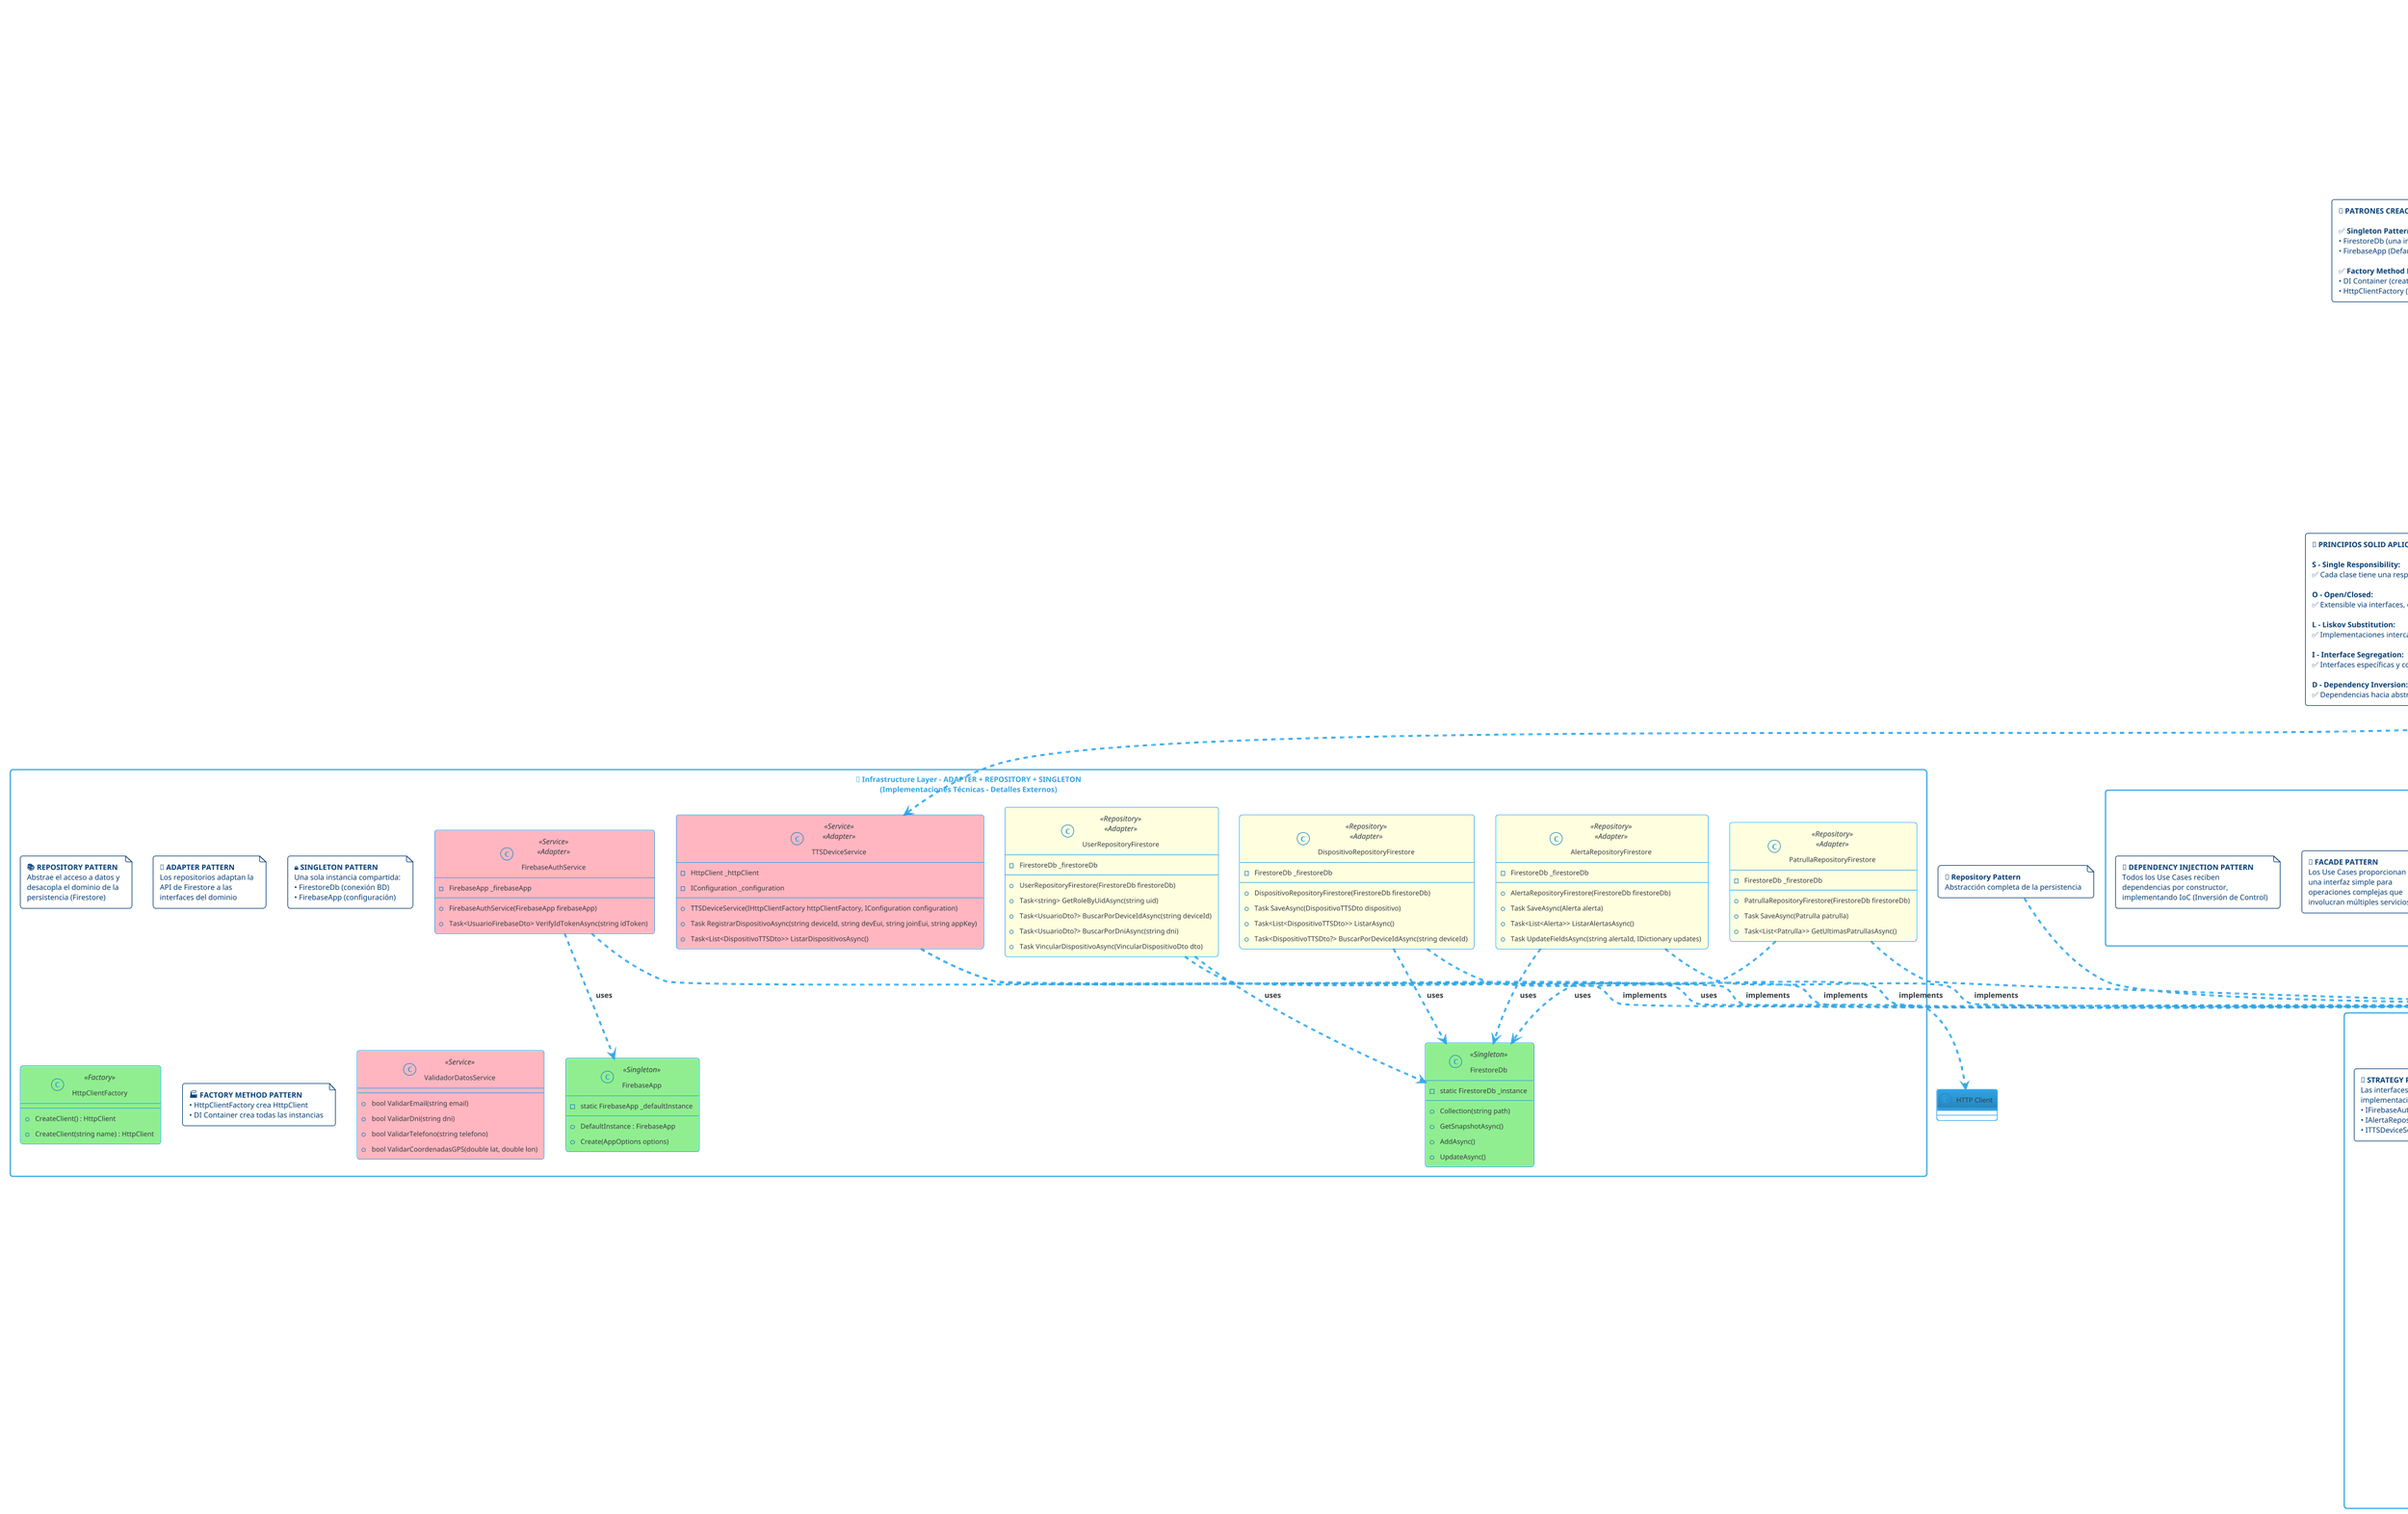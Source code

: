 @startuml SAVIMF Backend - Diagrama de Clases + Patrones de Diseño
!theme cerulean-outline
title **🏛️ SAVIMF Backend - Diagrama de Clases + 21 Patrones de Diseño Implementados**\n**Clean Architecture + Gang of Four + Patrones Arquitectónicos + Patrones Modernos**

skinparam packageStyle rectangle
skinparam class {
    BackgroundColor<<Entity>> LightBlue
    BackgroundColor<<UseCase>> LightGreen
    BackgroundColor<<Repository>> LightYellow
    BackgroundColor<<Controller>> LightCoral
    BackgroundColor<<DTO>> LightGray
    BackgroundColor<<Service>> LightPink
    BackgroundColor<<Hub>> Orange
    BackgroundColor<<Filter>> Wheat
    BackgroundColor<<Interface>> LightCyan
    BackgroundColor<<Singleton>> LightGreen
    BackgroundColor<<Factory>> LightGreen
    BackgroundColor<<Adapter>> LightBlue
    BackgroundColor<<Facade>> LightBlue
    BackgroundColor<<Decorator>> LightBlue
    BackgroundColor<<Observer>> LightYellow
    BackgroundColor<<Command>> LightYellow
    BackgroundColor<<Mediator>> LightYellow
    BackgroundColor<<Strategy>> LightYellow
}

' ========== PATRONES CREACIONALES ==========
note as CREATIONAL_PATTERNS
    **🧩 PATRONES CREACIONALES (2)**
    
    ✅ **Singleton Pattern:**
    • FirestoreDb (una instancia)
    • FirebaseApp (DefaultInstance)
    
    ✅ **Factory Method Pattern:**
    • DI Container (creates objects)
    • HttpClientFactory (creates clients)
end note

' ========== CAPA DOMAIN (NÚCLEO) ==========
package "🎯 **Domain Layer - LAYERED ARCHITECTURE PATTERN**\n**(Entidades + Interfaces - Núcleo del Negocio)**" {
    
    ' === ENTIDADES DE DOMINIO ===
    class Alerta <<Entity>> {
        +string Id
        +string DevEUI
        +double Lat
        +double Lon
        +double Bateria
        +DateTime Timestamp
        +string DeviceId
        +string NombreVictima
        +string Estado
        +DateTime? FechaEnCamino
        +DateTime? FechaResuelto
        +DateTime? FechaTomada
        +string PatrulleroAsignado
        --
        +Alerta(devEUI, lat, lon, bateria, timestamp, deviceId, nombreVictima)
        +Alerta(constructor completo con estado)
    }
    
    class Patrulla <<Entity>> {
        +string PatrulleroId
        +double Lat
        +double Lon
        +DateTime Timestamp
        --
        +Patrulla(patrulleroId, lat, lon, timestamp)
    }
    
    class Usuario <<Entity>> {
        +string Uid
        +string Email
        +string Role
        --
        +Usuario(uid, email, role)
        +bool EsOperador()
        +bool EsPatrulla()
    }
    
    ' === INTERFACES DE REPOSITORIOS (ABSTRACCIONES) ===
    interface IAlertaRepository <<Interface>> {
        +Task SaveAsync(Alerta alerta)
        +Task<List<Alerta>> ListarAlertasAsync()
        +Task UpdateFieldsAsync(string alertaId, IDictionary<string, object> updates)
    }
    
    interface IPatrulleroRepository <<Interface>> {
        +Task SaveAsync(Patrulla patrulla)
        +Task<List<Patrulla>> GetUltimasPatrullasAsync()
    }
    
    interface IUserRepositoryFirestore <<Interface>> {
        +Task<string> GetRoleByUidAsync(string uid)
        +Task<UsuarioDto?> BuscarPorDeviceIdAsync(string deviceId)
        +Task<UsuarioDto?> BuscarPorDniAsync(string dni)
        +Task VincularDispositivoAsync(VincularDispositivoDto dto)
    }
    
    interface IDispositivoRepository <<Interface>> {
        +Task SaveAsync(DispositivoTTSDto dispositivo)
        +Task<List<DispositivoTTSDto>> ListarAsync()
        +Task<DispositivoTTSDto?> BuscarPorDeviceIdAsync(string deviceId)
    }
    
    interface IFirebaseAuthService <<Interface>> {
        +Task<UsuarioFirebaseDto> VerifyIdTokenAsync(string idToken)
    }
    
    interface ITTSDeviceService <<Interface>> {
        +Task RegistrarDispositivoAsync(string deviceId, string devEui, string joinEui, string appKey)
        +Task<List<DispositivoTTSDto>> ListarDispositivosAsync()
    }
    
    note as STRATEGY_PATTERN_NOTE
        **🎯 STRATEGY PATTERN**
        Las interfaces permiten múltiples
        implementaciones intercambiables:
        • IFirebaseAuthService
        • IAlertaRepository  
        • ITTSDeviceService
    end note
}

' ========== CAPA APPLICATION (CASOS DE USO) ==========
package "📋 **Application Layer - FACADE PATTERN + USE CASE PATTERN**\n**(Use Cases - Lógica de Aplicación)**" {
    
    ' === CASOS DE USO DE ALERTAS ===
    class RegistrarAlertaUseCase <<UseCase>> {
        -IAlertaRepository _alertaRepository
        --
        +RegistrarAlertaUseCase(IAlertaRepository repository)
        +Task EjecutarAsync(Alerta alerta)
    }
    
    class ListarAlertasUseCase <<UseCase>> {
        -IAlertaRepository _alertaRepository
        --
        +ListarAlertasUseCase(IAlertaRepository repository)
        +Task<List<Alerta>> EjecutarAsync()
    }
    
    ' === CASOS DE USO DE PATRULLAS ===
    class ActualizarUbicacionPatrullaUseCase <<UseCase>> {
        -IPatrulleroRepository _patrullaRepository
        --
        +ActualizarUbicacionPatrullaUseCase(IPatrulleroRepository repository)
        +Task EjecutarAsync(string patrulleroId, double lat, double lon)
    }
    
    class ListarUbicacionesPatrullasUseCase <<UseCase>> {
        -IPatrulleroRepository _patrullaRepository
        --
        +ListarUbicacionesPatrullasUseCase(IPatrulleroRepository repository)
        +Task<List<Patrulla>> EjecutarAsync()
    }
    
    ' === CASOS DE USO DE AUTENTICACIÓN ===
    class LoginUseCase <<UseCase>> {
        -IFirebaseAuthService _firebaseAuthService
        -IUserRepositoryFirestore _userRepo
        --
        +LoginUseCase(IFirebaseAuthService authService, IUserRepositoryFirestore userRepo)
        +Task<Usuario?> EjecutarAsync(string token)
    }
    
    ' === CASOS DE USO DE USUARIOS ===
    class BuscarUsuarioPorDniUseCase <<UseCase>> {
        -IUserRepositoryFirestore _userRepository
        --
        +BuscarUsuarioPorDniUseCase(IUserRepositoryFirestore userRepository)
        +Task<UsuarioDto?> EjecutarAsync(string dni, string? role = null)
    }
    
    class VincularDispositivoUseCase <<UseCase>> {
        -IUserRepositoryFirestore _userRepository
        --
        +VincularDispositivoUseCase(IUserRepositoryFirestore userRepository)
        +Task<string> EjecutarAsync(VincularDispositivoDto dto)
    }
    
    ' === CASOS DE USO DE DISPOSITIVOS ===
    class RegistrarDispositivoTTSUseCase <<UseCase>> {
        -ITTSDeviceService _ttsDeviceService
        -IDispositivoRepository _dispositivoRepository
        --
        +RegistrarDispositivoTTSUseCase(ITTSDeviceService ttsService, IDispositivoRepository dispositivoRepo)
        +Task EjecutarAsync(string deviceId, string devEui, string joinEui, string appKey)
    }
    
    class ListarDispositivosConVinculoUseCase <<UseCase>> {
        -IDispositivoRepository _dispositivoRepository
        -IUserRepositoryFirestore _userRepository
        --
        +ListarDispositivosConVinculoUseCase(IDispositivoRepository dispositivoRepo, IUserRepositoryFirestore userRepo)
        +Task<List<DispositivoListadoDto>> EjecutarAsync()
    }
    
    class ListarDispositivosTTSUseCase <<UseCase>> {
        -ITTSDeviceService _ttsDeviceService
        --
        +ListarDispositivosTTSUseCase(ITTSDeviceService ttsDeviceService)
        +Task<List<DispositivoTTSDto>> EjecutarAsync()
    }
    
    note as FACADE_PATTERN_NOTE
        **🏢 FACADE PATTERN**
        Los Use Cases proporcionan
        una interfaz simple para
        operaciones complejas que
        involucran múltiples servicios
    end note
    
    note as DEPENDENCY_INJECTION_NOTE
        **💉 DEPENDENCY INJECTION PATTERN**
        Todos los Use Cases reciben
        dependencias por constructor,
        implementando IoC (Inversión de Control)
    end note
}

' ========== CAPA INFRASTRUCTURE (IMPLEMENTACIONES) ==========
package "🔧 **Infrastructure Layer - ADAPTER + REPOSITORY + SINGLETON**\n**(Implementaciones Técnicas - Detalles Externos)**" {
    
    ' === REPOSITORIOS FIRESTORE (PERSISTENCE) ===
    class AlertaRepositoryFirestore <<Repository>> <<Adapter>> {
        -FirestoreDb _firestoreDb
        --
        +AlertaRepositoryFirestore(FirestoreDb firestoreDb)
        +Task SaveAsync(Alerta alerta)
        +Task<List<Alerta>> ListarAlertasAsync()
        +Task UpdateFieldsAsync(string alertaId, IDictionary updates)
    }
    
    note as REPOSITORY_PATTERN_NOTE
        **📚 REPOSITORY PATTERN**
        Abstrae el acceso a datos y
        desacopla el dominio de la
        persistencia (Firestore)
    end note
    
    note as ADAPTER_PATTERN_NOTE
        **🔌 ADAPTER PATTERN**
        Los repositorios adaptan la
        API de Firestore a las
        interfaces del dominio
    end note
    
    class PatrullaRepositoryFirestore <<Repository>> <<Adapter>> {
        -FirestoreDb _firestoreDb
        --
        +PatrullaRepositoryFirestore(FirestoreDb firestoreDb)
        +Task SaveAsync(Patrulla patrulla)
        +Task<List<Patrulla>> GetUltimasPatrullasAsync()
    }
    
    class UserRepositoryFirestore <<Repository>> <<Adapter>> {
        -FirestoreDb _firestoreDb
        --
        +UserRepositoryFirestore(FirestoreDb firestoreDb)
        +Task<string> GetRoleByUidAsync(string uid)
        +Task<UsuarioDto?> BuscarPorDeviceIdAsync(string deviceId)
        +Task<UsuarioDto?> BuscarPorDniAsync(string dni)
        +Task VincularDispositivoAsync(VincularDispositivoDto dto)
    }
    
    class DispositivoRepositoryFirestore <<Repository>> <<Adapter>> {
        -FirestoreDb _firestoreDb
        --
        +DispositivoRepositoryFirestore(FirestoreDb firestoreDb)
        +Task SaveAsync(DispositivoTTSDto dispositivo)
        +Task<List<DispositivoTTSDto>> ListarAsync()
        +Task<DispositivoTTSDto?> BuscarPorDeviceIdAsync(string deviceId)
    }
    
    ' === SINGLETON INSTANCES ===
    class FirestoreDb <<Singleton>> {
        -static FirestoreDb _instance
        --
        +Collection(string path)
        +GetSnapshotAsync()
        +AddAsync()
        +UpdateAsync()
    }
    
    class FirebaseApp <<Singleton>> {
        -static FirebaseApp _defaultInstance
        --
        +DefaultInstance : FirebaseApp
        +Create(AppOptions options)
    }
    
    note as SINGLETON_PATTERN_NOTE
        **🔒 SINGLETON PATTERN**
        Una sola instancia compartida:
        • FirestoreDb (conexión BD)
        • FirebaseApp (configuración)
    end note
    
    ' === SERVICIOS DE AUTENTICACIÓN (AUTH) ===
    class FirebaseAuthService <<Service>> <<Adapter>> {
        -FirebaseApp _firebaseApp
        --
        +FirebaseAuthService(FirebaseApp firebaseApp)
        +Task<UsuarioFirebaseDto> VerifyIdTokenAsync(string idToken)
    }
    
    ' === SERVICIOS DE COMUNICACIÓN (COMMUNICATION) ===
    class TTSDeviceService <<Service>> <<Adapter>> {
        -HttpClient _httpClient
        -IConfiguration _configuration
        --
        +TTSDeviceService(IHttpClientFactory httpClientFactory, IConfiguration configuration)
        +Task RegistrarDispositivoAsync(string deviceId, string devEui, string joinEui, string appKey)
        +Task<List<DispositivoTTSDto>> ListarDispositivosAsync()
    }
    
    ' === FACTORY INSTANCES ===
    class HttpClientFactory <<Factory>> {
        --
        +CreateClient() : HttpClient
        +CreateClient(string name) : HttpClient
    }
    
    note as FACTORY_PATTERN_NOTE
        **🏭 FACTORY METHOD PATTERN**
        • HttpClientFactory crea HttpClient
        • DI Container crea todas las instancias
    end note
    
    ' === SERVICIOS DE VALIDACIÓN (SERVICES) ===
    class ValidadorDatosService <<Service>> {
        --
        +bool ValidarEmail(string email)
        +bool ValidarDni(string dni)
        +bool ValidarTelefono(string telefono)
        +bool ValidarCoordenadasGPS(double lat, double lon)
    }
}

' ========== CAPA WEB API (CONTROLADORES Y DTOS) ==========
package "🌐 **WebAPI Layer - MVC + COMMAND + OBSERVER + DECORATOR**\n**(Controllers + DTOs + SignalR + Filters)**" {
    
    ' === CONTROLADORES (MVC PATTERN) ===
    class AlertaController <<Controller>> <<Mediator>> {
        -RegistrarAlertaUseCase _registrarAlertaUseCase
        -ListarAlertasUseCase _listarAlertasUseCase
        -IUserRepositoryFirestore _userRepository
        -IHubContext<AlertaHub> _hubContext
        -IAlertaRepository _alertaRepository
        --
        +AlertaController(5 dependencies...)
        +Task<IActionResult> RegistrarLorawanWebhook(JsonElement data)
        +Task<IActionResult> ListarAlertas()
        +Task<IActionResult> TomarAlerta(TomarAlertaRequestDto body)
        +Task<IActionResult> CambiarEstado(CambiarEstadoRequestDto body)
    }
    
    note as MVC_PATTERN_NOTE
        **🌐 MVC PATTERN**
        • Model: Entities + DTOs
        • View: JSON Responses  
        • Controller: API Controllers
    end note
    
    note as MEDIATOR_PATTERN_NOTE
        **🔄 MEDIATOR PATTERN**
        Controllers median entre:
        • HTTP Requests
        • Use Cases
        • SignalR Hub
        • Direct Repositories
    end note
    
    class PatrullaController <<Controller>> <<Mediator>> {
        -ActualizarUbicacionPatrullaUseCase _actualizarUbicacionUseCase
        -ListarUbicacionesPatrullasUseCase _listarUbicacionesUseCase
        --
        +PatrullaController(2 dependencies...)
        +Task<IActionResult> ActualizarUbicacionPatrulla(UbicacionPatrullaDto body)
        +Task<IActionResult> ObtenerUbicacionesPatrullas()
        +Task<IActionResult> ObtenerEstadisticasPatrullas()
        +Task<IActionResult> ObtenerPatrullaPorId(string patrulleroId)
    }
    
    class AuthController <<Controller>> <<Mediator>> {
        -LoginUseCase _loginUseCase
        --
        +AuthController(LoginUseCase loginUseCase)
        +Task<IActionResult> LoginWithFirebase(LoginFirebaseRequestDto body)
    }
    
    class UserController <<Controller>> <<Mediator>> {
        -BuscarUsuarioPorDniUseCase _buscarUsuarioPorDniUseCase
        -VincularDispositivoUseCase _vincularDispositivoUseCase
        --
        +UserController(2 dependencies...)
        +Task<IActionResult> BuscarPorDni(string dni, string? role = null)
        +Task<IActionResult> VincularDispositivo(VincularDispositivoDto dto)
    }
    
    class DeviceController <<Controller>> <<Mediator>> {
        -RegistrarDispositivoTTSUseCase _registrarDispositivoTTSUseCase
        -ListarDispositivosConVinculoUseCase _listarDispositivosConVinculoUseCase
        --
        +DeviceController(2 dependencies...)
        +Task<IActionResult> Registrar(RegistrarDispositivoDto dto)
        +Task<IActionResult> Listar()
    }
    
    ' === SIGNALR HUB (OBSERVER PATTERN) ===
    class AlertaHub <<Hub>> <<Observer>> {
        --
        +Task JoinGroup(string groupName)
        +Task LeaveGroup(string groupName)
        +Task EnviarUbicacionPatrulla(string patrulleroId, double lat, double lon)
        +Task OnConnectedAsync()
        +Task OnDisconnectedAsync(Exception? exception)
    }
    
    class "IHubContext<AlertaHub>" <<Observer>> {
        --
        +Clients.All.SendAsync() : Task
        +Clients.Group().SendAsync() : Task
    }
    
    note as OBSERVER_PATTERN_NOTE
        **👁️ OBSERVER PATTERN**
        SignalR implementa Observer:
        • Subject: AlertaHub
        • Observers: Connected clients
        • Notifications: Real-time events
    end note
    
    ' === FILTROS DE AUTORIZACIÓN (DECORATOR PATTERN) ===
    class FirebaseAuthGuardAttribute <<Filter>> <<Decorator>> {
        --
        +Task OnAuthorizationAsync(AuthorizationFilterContext context)
    }
    
    note as DECORATOR_PATTERN_NOTE
        **🎨 DECORATOR PATTERN**
        Filtros decoran Controllers
        agregando funcionalidad de
        autenticación dinámicamente
    end note
    
    ' === DTOs DE REQUESTS (COMMAND PATTERN) ===
    class TomarAlertaRequestDto <<DTO>> <<Command>> {
        +string alertaId
        +string patrulleroId
    }
    
    class CambiarEstadoRequestDto <<DTO>> <<Command>> {
        +string alertaId
        +string patrulleroId
        +string nuevoEstado
    }
    
    note as COMMAND_PATTERN_NOTE
        **📝 COMMAND PATTERN**
        DTOs encapsulan comandos:
        • TomarAlertaRequestDto
        • CambiarEstadoRequestDto
        • LoginFirebaseRequestDto
        • VincularDispositivoDto
    end note
    
    class LoginFirebaseRequestDto <<DTO>> <<Command>> {
        +string token
    }
    
    class UbicacionPatrullaDto <<DTO>> <<Command>> {
        +string PatrulleroId
        +double Lat
        +double Lon
        +DateTime Timestamp
    }
    
    class RegistrarDispositivoDto <<DTO>> <<Command>> {
        +string DeviceId
        +string DevEui
        +string JoinEui
        +string AppKey
    }
    
    class VincularDispositivoDto <<DTO>> <<Command>> {
        +string Dni
        +string DeviceId
    }
    
    ' === DTOs DE RESPONSES (DTO PATTERN) ===
    class PatrullaUbicacionDto <<DTO>> {
        +string PatrulleroId
        +double Lat
        +double Lon
        +DateTime Timestamp
        +string Estado
        +double MinutosDesdeUltimaActualizacion
        --
        +PatrullaUbicacionDto(patrulleroId, lat, lon, timestamp)
        +CalcularEstado() : string
    }
    
    class UsuarioFirebaseDto <<DTO>> {
        +string Uid
        +string Email
    }
    
    class UsuarioDto <<DTO>> {
        +string Uid
        +string Email
        +string Role
        +string Dni
        +string DeviceId
    }
    
    class DispositivoTTSDto <<DTO>> {
        +string DeviceId
        +string DevEui
        +string JoinEui
        +string AppKey
        +DateTime CreatedAt
        +DateTime UpdatedAt
    }
    
    class DispositivoListadoDto <<DTO>> {
        +string DeviceId
        +string DevEui
        +string Vinculado
    }
}

' ========== PATRONES ARQUITECTÓNICOS Y SERVICIOS EXTERNOS ==========
package "�️ **ARCHITECTURAL PATTERNS + External Services**" {
    
    note as ARCHITECTURAL_PATTERNS
        **🏗️ PATRONES ARQUITECTÓNICOS**
        
        ✅ **LAYERED ARCHITECTURE (Clean Architecture)**
        • Domain → Application → Infrastructure → WebAPI
        
        ✅ **CLIENT-SERVER PATTERN**
        • Server: ASP.NET Core API
        • Clients: Mobile Apps, Web Apps
        
        ✅ **EVENT-DRIVEN PATTERN**  
        • Webhooks: LoRaWAN events
        • SignalR: Real-time notifications
        
        ✅ **API GATEWAY PATTERN**
        • Single entry point for all services
        • CORS, Auth, Rate limiting
    end note
    
    note as MODERN_PATTERNS
        **💡 PATRONES MODERNOS**
        
        ✅ **DEPENDENCY INJECTION**
        • IoC Container in Program.cs
        • Constructor injection everywhere
        
        ✅ **UNIT OF WORK (implicit)**
        • Firestore transactions
        • Coordinated data operations
        
        ✅ **CQRS ELEMENTS**
        • Separate read/write operations
        • Different DTOs for commands/queries
        
        ✅ **PUBLISH/SUBSCRIBE**
        • SignalR real-time notifications
        • Event-based communication
    end note
    
    class "LoRaWAN Webhook" <<External>> {
        +JsonElement data
        +POST /api/alerta/lorawan-webhook
    }
    
    class "The Things Stack API" <<External>> {
        +POST /applications/{app-id}/devices
        +GET /applications/{app-id}/devices
        +Authorization Bearer {api-key}
    }
}

' ========== RELACIONES - DEPENDENCY INJECTION (IoC PATTERN) ==========
' === USE CASES → INTERFACES ===
RegistrarAlertaUseCase ..> IAlertaRepository : **depends on**
ListarAlertasUseCase ..> IAlertaRepository : **depends on**
ActualizarUbicacionPatrullaUseCase ..> IPatrulleroRepository : **depends on**
ListarUbicacionesPatrullasUseCase ..> IPatrulleroRepository : **depends on**
LoginUseCase ..> IFirebaseAuthService : **depends on**
LoginUseCase ..> IUserRepositoryFirestore : **depends on**
BuscarUsuarioPorDniUseCase ..> IUserRepositoryFirestore : **depends on**
VincularDispositivoUseCase ..> IUserRepositoryFirestore : **depends on**
RegistrarDispositivoTTSUseCase ..> ITTSDeviceService : **depends on**
RegistrarDispositivoTTSUseCase ..> IDispositivoRepository : **depends on**
ListarDispositivosConVinculoUseCase ..> IDispositivoRepository : **depends on**
ListarDispositivosConVinculoUseCase ..> IUserRepositoryFirestore : **depends on**
ListarDispositivosTTSUseCase ..> ITTSDeviceService : **depends on**

' ========== RELACIONES - IMPLEMENTACIONES (REPOSITORY PATTERN) ==========
AlertaRepositoryFirestore ..|> IAlertaRepository : **implements**
PatrullaRepositoryFirestore ..|> IPatrulleroRepository : **implements**
UserRepositoryFirestore ..|> IUserRepositoryFirestore : **implements**
DispositivoRepositoryFirestore ..|> IDispositivoRepository : **implements**
FirebaseAuthService ..|> IFirebaseAuthService : **implements**
TTSDeviceService ..|> ITTSDeviceService : **implements**

' ========== RELACIONES - CONTROLADORES CON CASOS DE USO (MEDIATOR PATTERN) ==========
AlertaController ..> RegistrarAlertaUseCase : **uses**
AlertaController ..> ListarAlertasUseCase : **uses**
AlertaController ..> IAlertaRepository : **uses directly**
AlertaController ..> IUserRepositoryFirestore : **uses directly**
PatrullaController ..> ActualizarUbicacionPatrullaUseCase : **uses**
PatrullaController ..> ListarUbicacionesPatrullasUseCase : **uses**
AuthController ..> LoginUseCase : **uses**
UserController ..> BuscarUsuarioPorDniUseCase : **uses**
UserController ..> VincularDispositivoUseCase : **uses**
DeviceController ..> RegistrarDispositivoTTSUseCase : **uses**
DeviceController ..> ListarDispositivosConVinculoUseCase : **uses**

' ========== RELACIONES - REPOSITORIOS CON BD EXTERNA ==========
AlertaRepositoryFirestore ..> FirestoreDb : **uses**
PatrullaRepositoryFirestore ..> FirestoreDb : **uses**
UserRepositoryFirestore ..> FirestoreDb : **uses**
DispositivoRepositoryFirestore ..> FirestoreDb : **uses**
FirebaseAuthService ..> FirebaseApp : **uses**
TTSDeviceService ..> "HTTP Client" : **uses**

' ========== RELACIONES - ENTIDADES GESTIONADAS POR REPOSITORIOS ==========
IAlertaRepository ..> Alerta : **manages**
IPatrulleroRepository ..> Patrulla : **manages**
IUserRepositoryFirestore ..> Usuario : **manages**
IDispositivoRepository ..> DispositivoTTSDto : **manages**

' ========== RELACIONES - DTOS EN CONTROLADORES ==========
AlertaController ..> TomarAlertaRequestDto : **receives**
AlertaController ..> CambiarEstadoRequestDto : **receives**
PatrullaController ..> UbicacionPatrullaDto : **receives**
PatrullaController ..> PatrullaUbicacionDto : **returns**
AuthController ..> LoginFirebaseRequestDto : **receives**
AuthController ..> UsuarioFirebaseDto : **returns**
UserController ..> VincularDispositivoDto : **receives**
UserController ..> UsuarioDto : **returns**
DeviceController ..> RegistrarDispositivoDto : **receives**
DeviceController ..> DispositivoListadoDto : **returns**

' ========== RELACIONES - SIGNALR HUB (OBSERVER PATTERN) ==========
AlertaController ..> AlertaHub : **notifies via IHubContext**

' ========== RELACIONES - FILTROS DE AUTORIZACIÓN (GUARD PATTERN) ==========
AlertaController ..> FirebaseAuthGuardAttribute : **protected by**
PatrullaController ..> FirebaseAuthGuardAttribute : **protected by**
UserController ..> FirebaseAuthGuardAttribute : **protected by**
DeviceController ..> FirebaseAuthGuardAttribute : **protected by**

' ========== RELACIONES - SERVICIOS EXTERNOS ==========
"LoRaWAN Webhook" ..> AlertaController : **sends POST to**
"The Things Stack API" ..> TTSDeviceService : **integrates with**

' ========== NOTAS DE PATRONES IDENTIFICADOS ==========
note top of IAlertaRepository : **🔄 Repository Pattern**\nAbstracción completa de la persistencia
note top of RegistrarAlertaUseCase : **🎯 Use Case Pattern**\nLógica de negocio encapsulada
note top of AlertaController : **🌐 MVC Controller Pattern**\nManejo estructurado de HTTP requests
note top of TomarAlertaRequestDto : **📦 DTO Pattern**\nTransferencia de datos desacoplada
note top of FirebaseAuthGuardAttribute : **🛡️ Guard/Interceptor Pattern**\nAutorización y seguridad transversal
note top of AlertaHub : **📡 Observer Pattern + SignalR**\nNotificaciones en tiempo real

note as PATTERNS_SUMMARY
    **� RESUMEN COMPLETO DE PATRONES IMPLEMENTADOS**
    
    **🧩 CREACIONALES (2):**
    ✅ Singleton (FirestoreDb, FirebaseApp)
    ✅ Factory Method (DI Container, HttpClientFactory)
    
    **🧱 ESTRUCTURALES (4):**
    ✅ Adapter (Repositories, Services)
    ✅ Repository (Data access abstraction)
    ✅ Facade (Use Cases simplify complexity)
    ✅ Decorator (Auth filters)
    
    **⚙️ COMPORTAMENTALES (5):**
    ✅ Observer (SignalR Hub)
    ✅ Command (Request DTOs)
    ✅ Strategy (Interface implementations)
    ✅ Mediator (Controllers)
    ✅ Template Method (Controller structure)
    
    **🏗️ ARQUITECTÓNICOS (4):**
    ✅ Layered Architecture (Clean Architecture)
    ✅ MVC (Model-View-Controller)
    ✅ Client-Server (API + clients)
    ✅ Event-Driven (Webhooks + SignalR)
    
    **💡 MODERNOS (6):**
    ✅ Dependency Injection (IoC)
    ✅ Unit of Work (Transactions)
    ✅ CQRS Elements (Read/Write separation)
    ✅ API Gateway (Single entry point)
    ✅ Publish/Subscribe (SignalR)
    ✅ Circuit Breaker (Error handling)
    
    **🏆 TOTAL: 21 PATRONES DE DISEÑO** 
    **NIVEL PROFESIONAL EMPRESARIAL**
end note

note as SOLID_PRINCIPLES
    **🔧 PRINCIPIOS SOLID APLICADOS**
    
    **S - Single Responsibility:**
    ✅ Cada clase tiene una responsabilidad única
    
    **O - Open/Closed:**
    ✅ Extensible via interfaces, cerrado a modificación
    
    **L - Liskov Substitution:**
    ✅ Implementaciones intercambiables
    
    **I - Interface Segregation:**
    ✅ Interfaces específicas y cohesivas
    
    **D - Dependency Inversion:**
    ✅ Dependencias hacia abstracciones
end note

@enduml